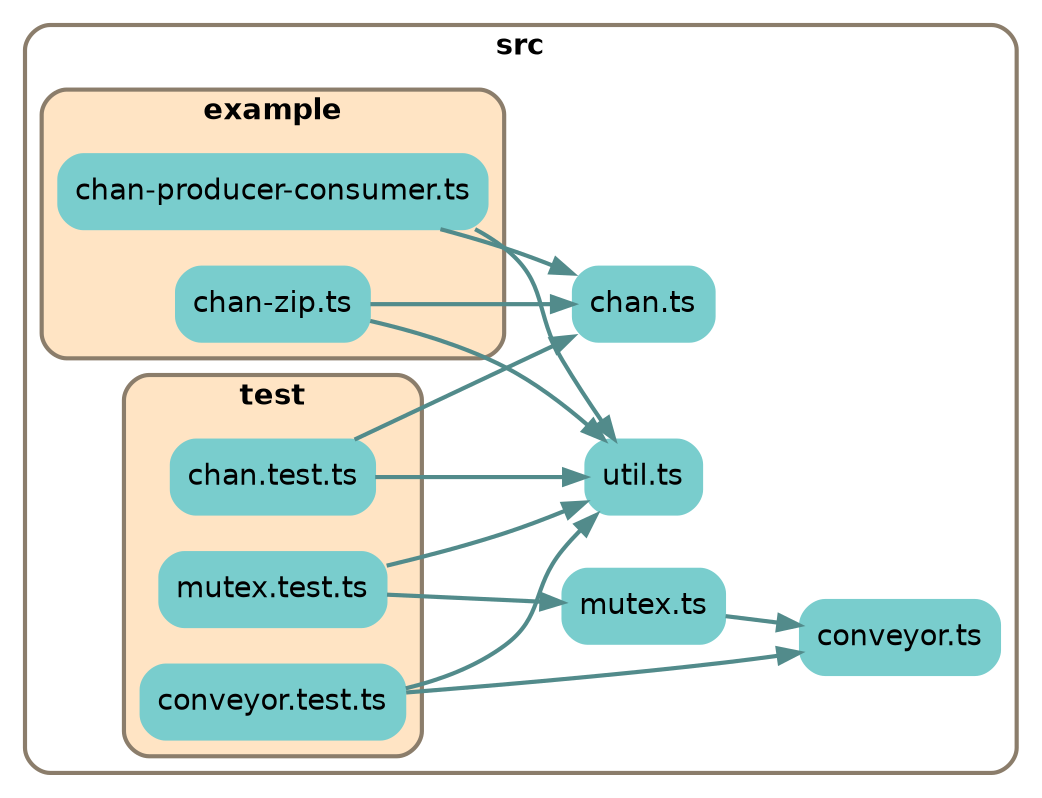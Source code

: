 
digraph G {
    //splines=line;
    //splines=polyline;
    splines=true;
    rankdir=LR;
    //newrank=true;
    compound=true;
    graph [fontname = "helvetica"];  // dpi=72
    node [fontname = "helvetica"];
    edge [fontname = "helvetica"];
    
    // files in their folder clusters

    subgraph cluster2843651513 {
        label=<<b>src</b>>;
        style="rounded";
        color=bisque4;
        penwidth=2;
                
        "src/chan.ts" [label="chan.ts", shape=rectangle; style="rounded,filled"; color=darkslategray3];
        "src/conveyor.ts" [label="conveyor.ts", shape=rectangle; style="rounded,filled"; color=darkslategray3];
        "src/mutex.ts" [label="mutex.ts", shape=rectangle; style="rounded,filled"; color=darkslategray3];
        "src/util.ts" [label="util.ts", shape=rectangle; style="rounded,filled"; color=darkslategray3];

        subgraph cluster6036122416 {
            label=<<b>example</b>>;
            style="rounded,filled";
            fillcolor=bisque;
            color=bisque4;
            penwidth=2;
                
            "src/example/chan-producer-consumer.ts" [label="chan-producer-consumer.ts", shape=rectangle; style="rounded,filled"; color=darkslategray3];
            "src/example/chan-zip.ts" [label="chan-zip.ts", shape=rectangle; style="rounded,filled"; color=darkslategray3];
        }

        subgraph cluster912766182 {
            label=<<b>test</b>>;
            style="rounded,filled";
            fillcolor=bisque;
            color=bisque4;
            penwidth=2;
                
            "src/test/chan.test.ts" [label="chan.test.ts", shape=rectangle; style="rounded,filled"; color=darkslategray3];
            "src/test/conveyor.test.ts" [label="conveyor.test.ts", shape=rectangle; style="rounded,filled"; color=darkslategray3];
            "src/test/mutex.test.ts" [label="mutex.test.ts", shape=rectangle; style="rounded,filled"; color=darkslategray3];
        }
    }

    // edges between files
    "src/example/chan-producer-consumer.ts" -> "src/chan.ts" [penwidth=2; color=darkslategray4];
    "src/example/chan-producer-consumer.ts" -> "src/util.ts" [penwidth=2; color=darkslategray4];
    "src/example/chan-zip.ts" -> "src/chan.ts" [penwidth=2; color=darkslategray4];
    "src/example/chan-zip.ts" -> "src/util.ts" [penwidth=2; color=darkslategray4];
    "src/mutex.ts" -> "src/conveyor.ts" [penwidth=2; color=darkslategray4];
    "src/test/chan.test.ts" -> "src/chan.ts" [penwidth=2; color=darkslategray4];
    "src/test/chan.test.ts" -> "src/util.ts" [penwidth=2; color=darkslategray4];
    "src/test/conveyor.test.ts" -> "src/conveyor.ts" [penwidth=2; color=darkslategray4];
    "src/test/conveyor.test.ts" -> "src/util.ts" [penwidth=2; color=darkslategray4];
    "src/test/mutex.test.ts" -> "src/mutex.ts" [penwidth=2; color=darkslategray4];
    "src/test/mutex.test.ts" -> "src/util.ts" [penwidth=2; color=darkslategray4];

}
